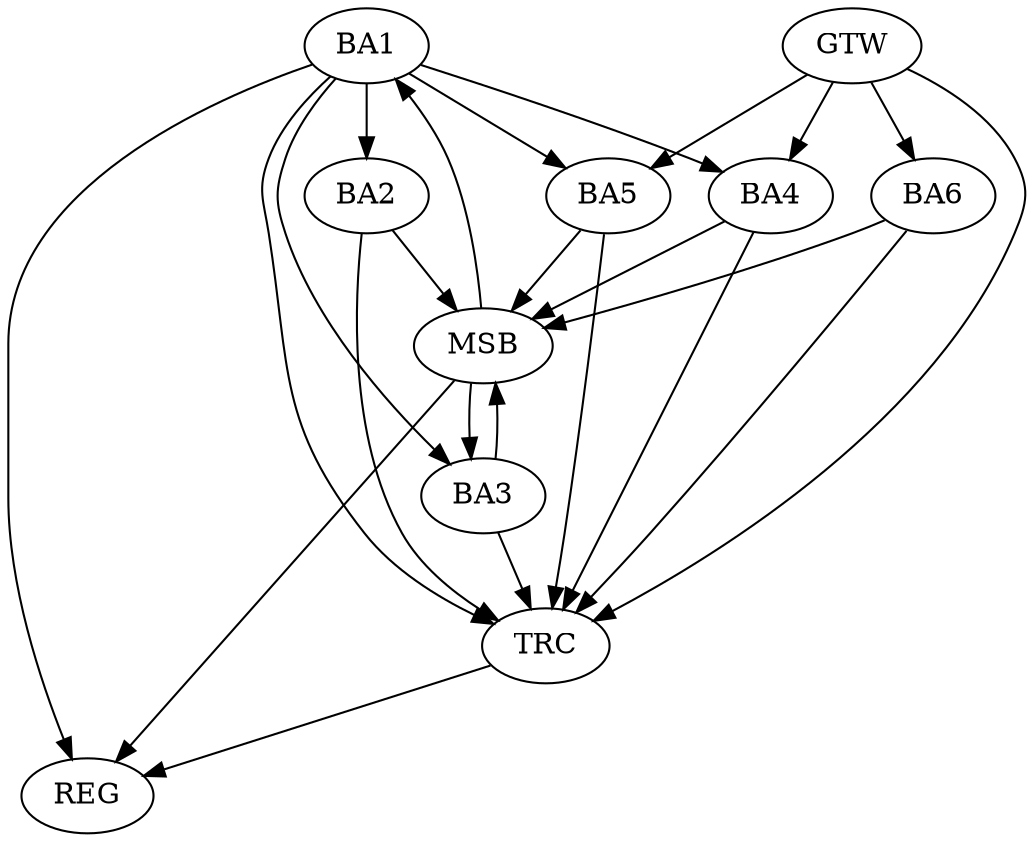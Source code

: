 strict digraph G {
  BA1 [ label="BA1" ];
  BA2 [ label="BA2" ];
  BA3 [ label="BA3" ];
  BA4 [ label="BA4" ];
  BA5 [ label="BA5" ];
  BA6 [ label="BA6" ];
  GTW [ label="GTW" ];
  REG [ label="REG" ];
  MSB [ label="MSB" ];
  TRC [ label="TRC" ];
  BA1 -> BA2;
  GTW -> BA4;
  GTW -> BA5;
  GTW -> BA6;
  BA2 -> MSB;
  MSB -> BA1;
  MSB -> REG;
  BA3 -> MSB;
  BA4 -> MSB;
  BA5 -> MSB;
  MSB -> BA3;
  BA6 -> MSB;
  BA1 -> TRC;
  BA2 -> TRC;
  BA3 -> TRC;
  BA4 -> TRC;
  BA5 -> TRC;
  BA6 -> TRC;
  GTW -> TRC;
  TRC -> REG;
  BA1 -> REG;
  BA1 -> BA5;
  BA1 -> BA4;
  BA1 -> BA3;
}
